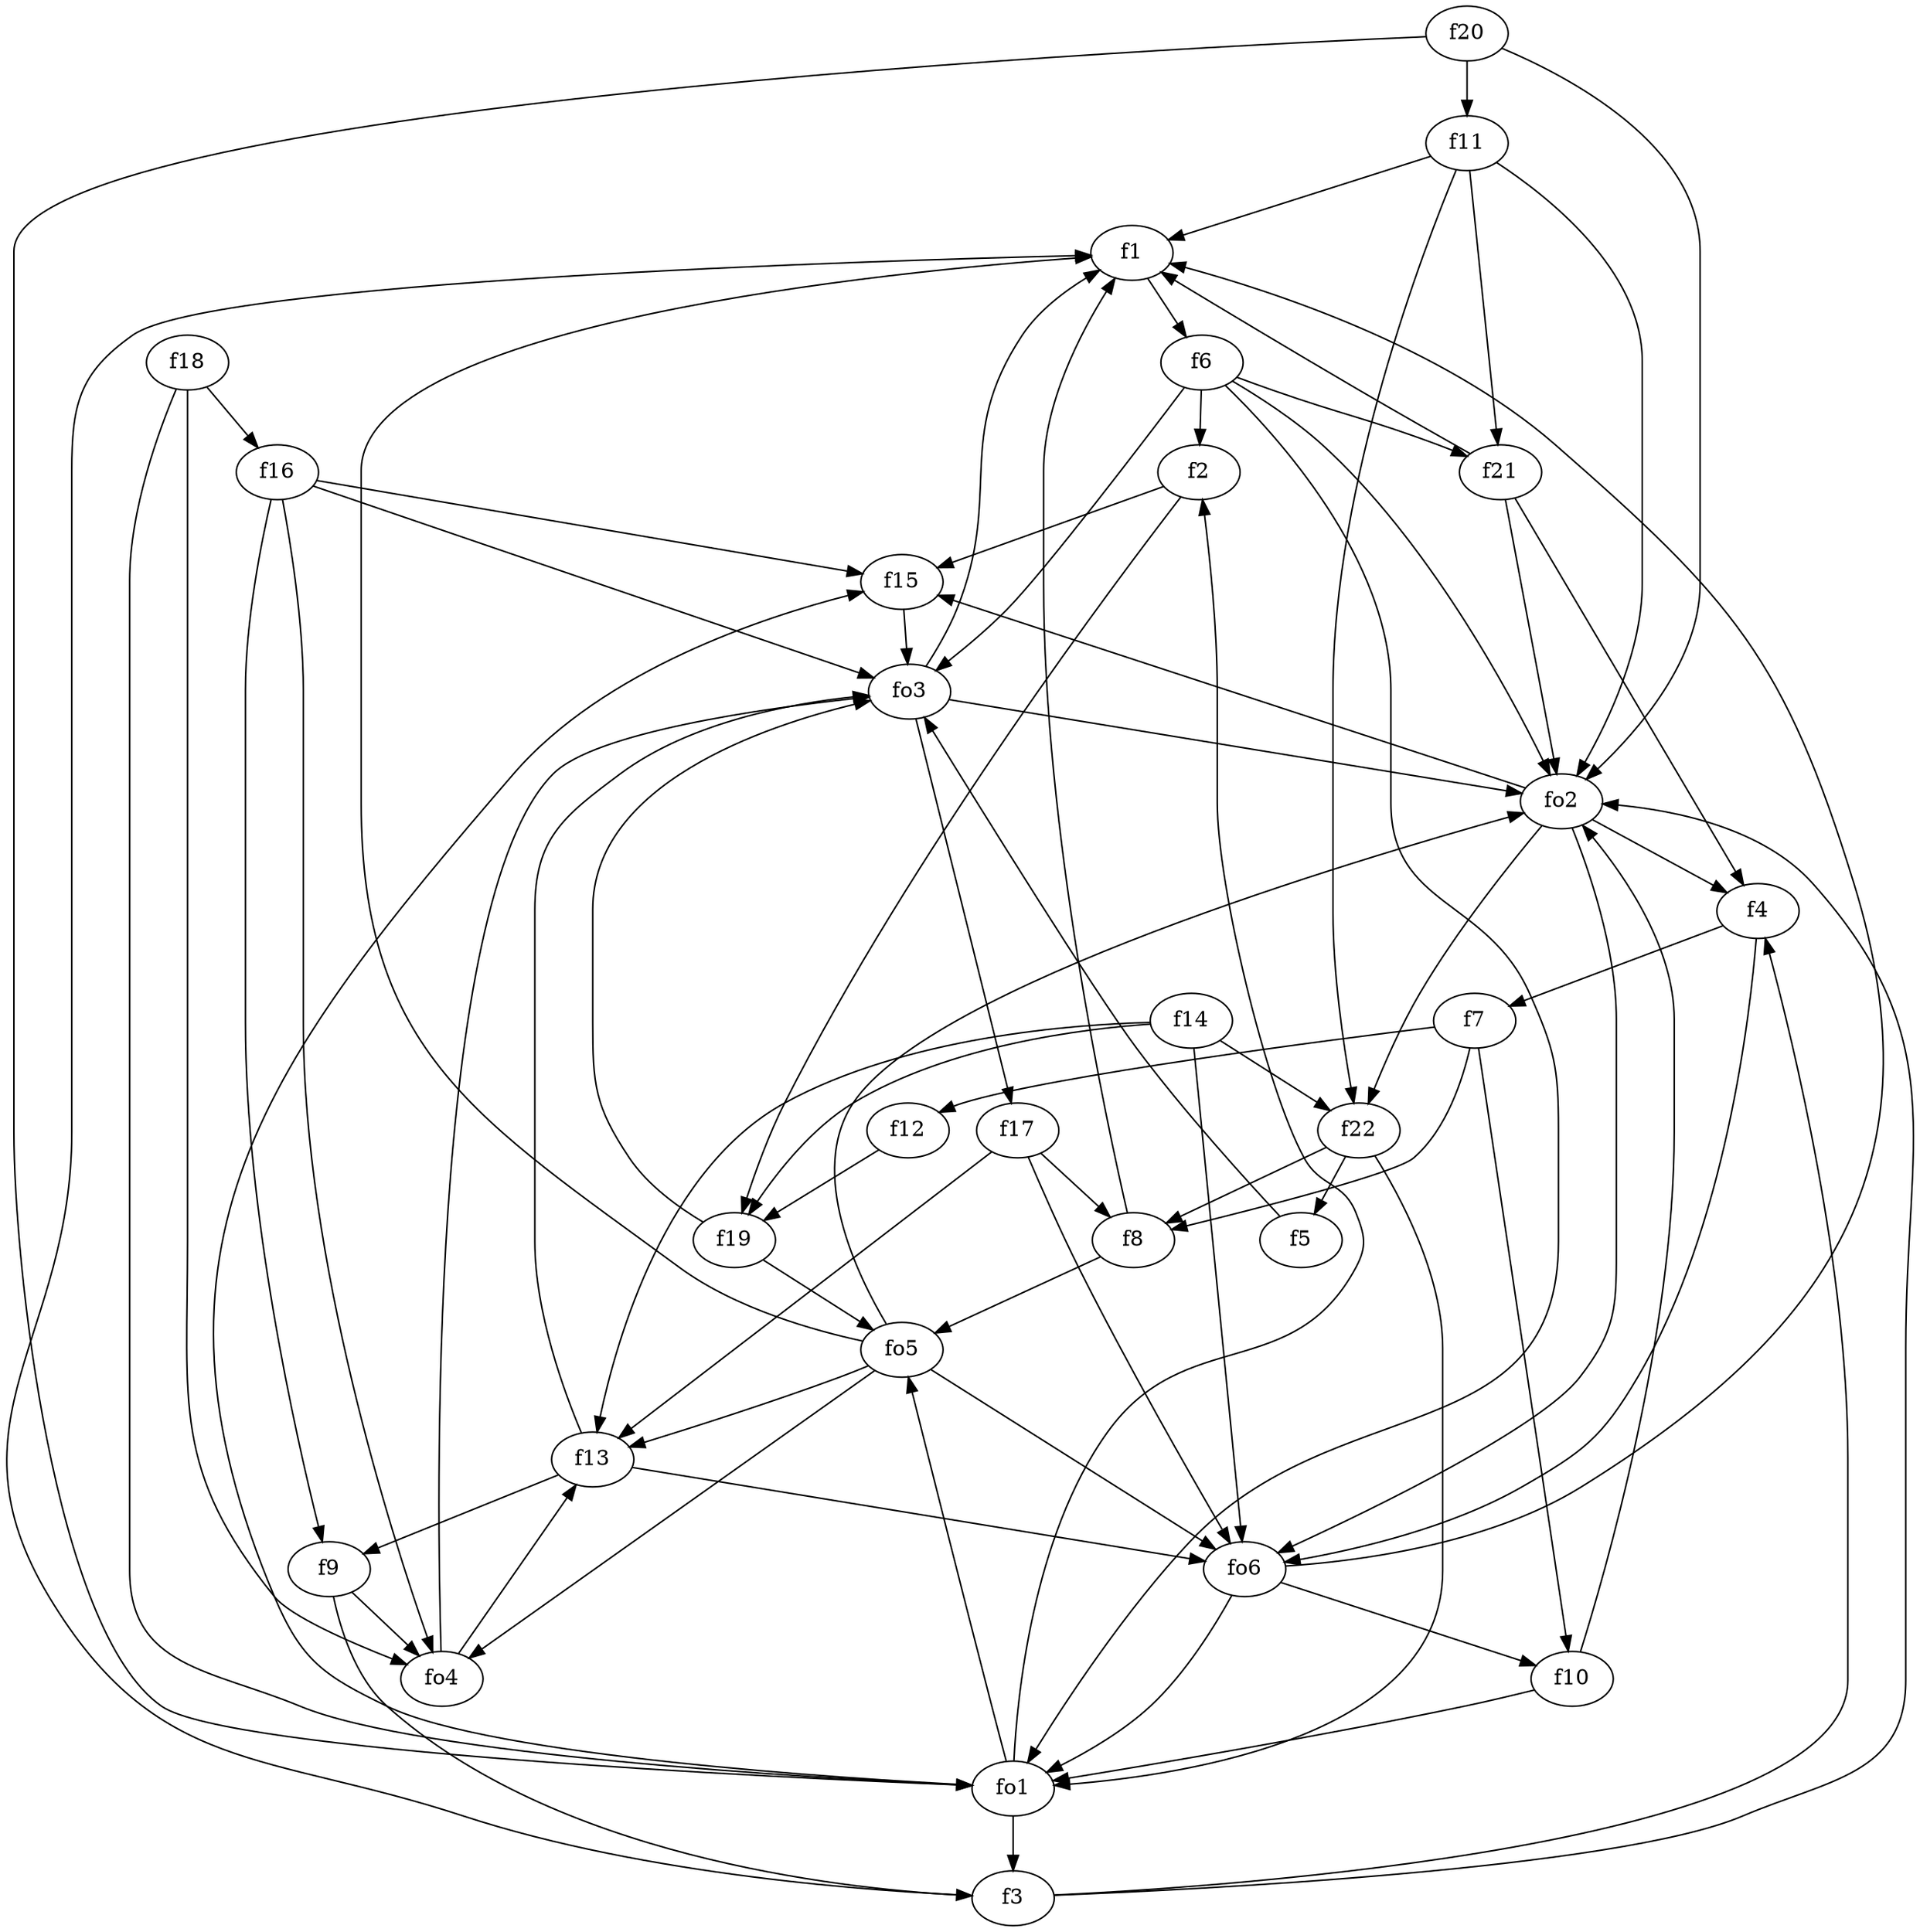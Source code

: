 strict digraph  {
f1;
f2;
f3;
f4;
f5;
f6;
f7;
f8;
f9;
f10;
f11;
f12;
f13;
f14;
f15;
f16;
f17;
f18;
f19;
f20;
f21;
f22;
fo1;
fo2;
fo3;
fo4;
fo5;
fo6;
f1 -> f6  [weight=2];
f2 -> f15  [weight=2];
f2 -> f19  [weight=2];
f3 -> f1  [weight=2];
f3 -> f4  [weight=2];
f3 -> fo2  [weight=2];
f4 -> f7  [weight=2];
f4 -> fo6  [weight=2];
f5 -> fo3  [weight=2];
f6 -> f2  [weight=2];
f6 -> f21  [weight=2];
f6 -> fo1  [weight=2];
f6 -> fo2  [weight=2];
f6 -> fo3  [weight=2];
f7 -> f8  [weight=2];
f7 -> f10  [weight=2];
f7 -> f12  [weight=2];
f8 -> f1  [weight=2];
f8 -> fo5  [weight=2];
f9 -> f3  [weight=2];
f9 -> fo4  [weight=2];
f10 -> fo1  [weight=2];
f10 -> fo2  [weight=2];
f11 -> f21  [weight=2];
f11 -> fo2  [weight=2];
f11 -> f22  [weight=2];
f11 -> f1  [weight=2];
f12 -> f19  [weight=2];
f13 -> fo6  [weight=2];
f13 -> fo3  [weight=2];
f13 -> f9  [weight=2];
f14 -> f13  [weight=2];
f14 -> f22  [weight=2];
f14 -> f19  [weight=2];
f14 -> fo6  [weight=2];
f15 -> fo3  [weight=2];
f16 -> f9  [weight=2];
f16 -> fo4  [weight=2];
f16 -> fo3  [weight=2];
f16 -> f15  [weight=2];
f17 -> f13  [weight=2];
f17 -> f8  [weight=2];
f17 -> fo6  [weight=2];
f18 -> fo4  [weight=2];
f18 -> f16  [weight=2];
f18 -> fo1  [weight=2];
f19 -> fo3  [weight=2];
f19 -> fo5  [weight=2];
f20 -> f11  [weight=2];
f20 -> fo1  [weight=2];
f20 -> fo2  [weight=2];
f21 -> f4  [weight=2];
f21 -> fo2  [weight=2];
f21 -> f1  [weight=2];
f22 -> fo1  [weight=2];
f22 -> f5  [weight=2];
f22 -> f8  [weight=2];
fo1 -> fo5  [weight=2];
fo1 -> f2  [weight=2];
fo1 -> f15  [weight=2];
fo1 -> f3  [weight=2];
fo2 -> fo6  [weight=2];
fo2 -> f22  [weight=2];
fo2 -> f4  [weight=2];
fo2 -> f15  [weight=2];
fo3 -> f1  [weight=2];
fo3 -> fo2  [weight=2];
fo3 -> f17  [weight=2];
fo4 -> f13  [weight=2];
fo4 -> fo3  [weight=2];
fo5 -> fo2  [weight=2];
fo5 -> fo4  [weight=2];
fo5 -> f13  [weight=2];
fo5 -> fo6  [weight=2];
fo5 -> f1  [weight=2];
fo6 -> fo1  [weight=2];
fo6 -> f1  [weight=2];
fo6 -> f10  [weight=2];
}
